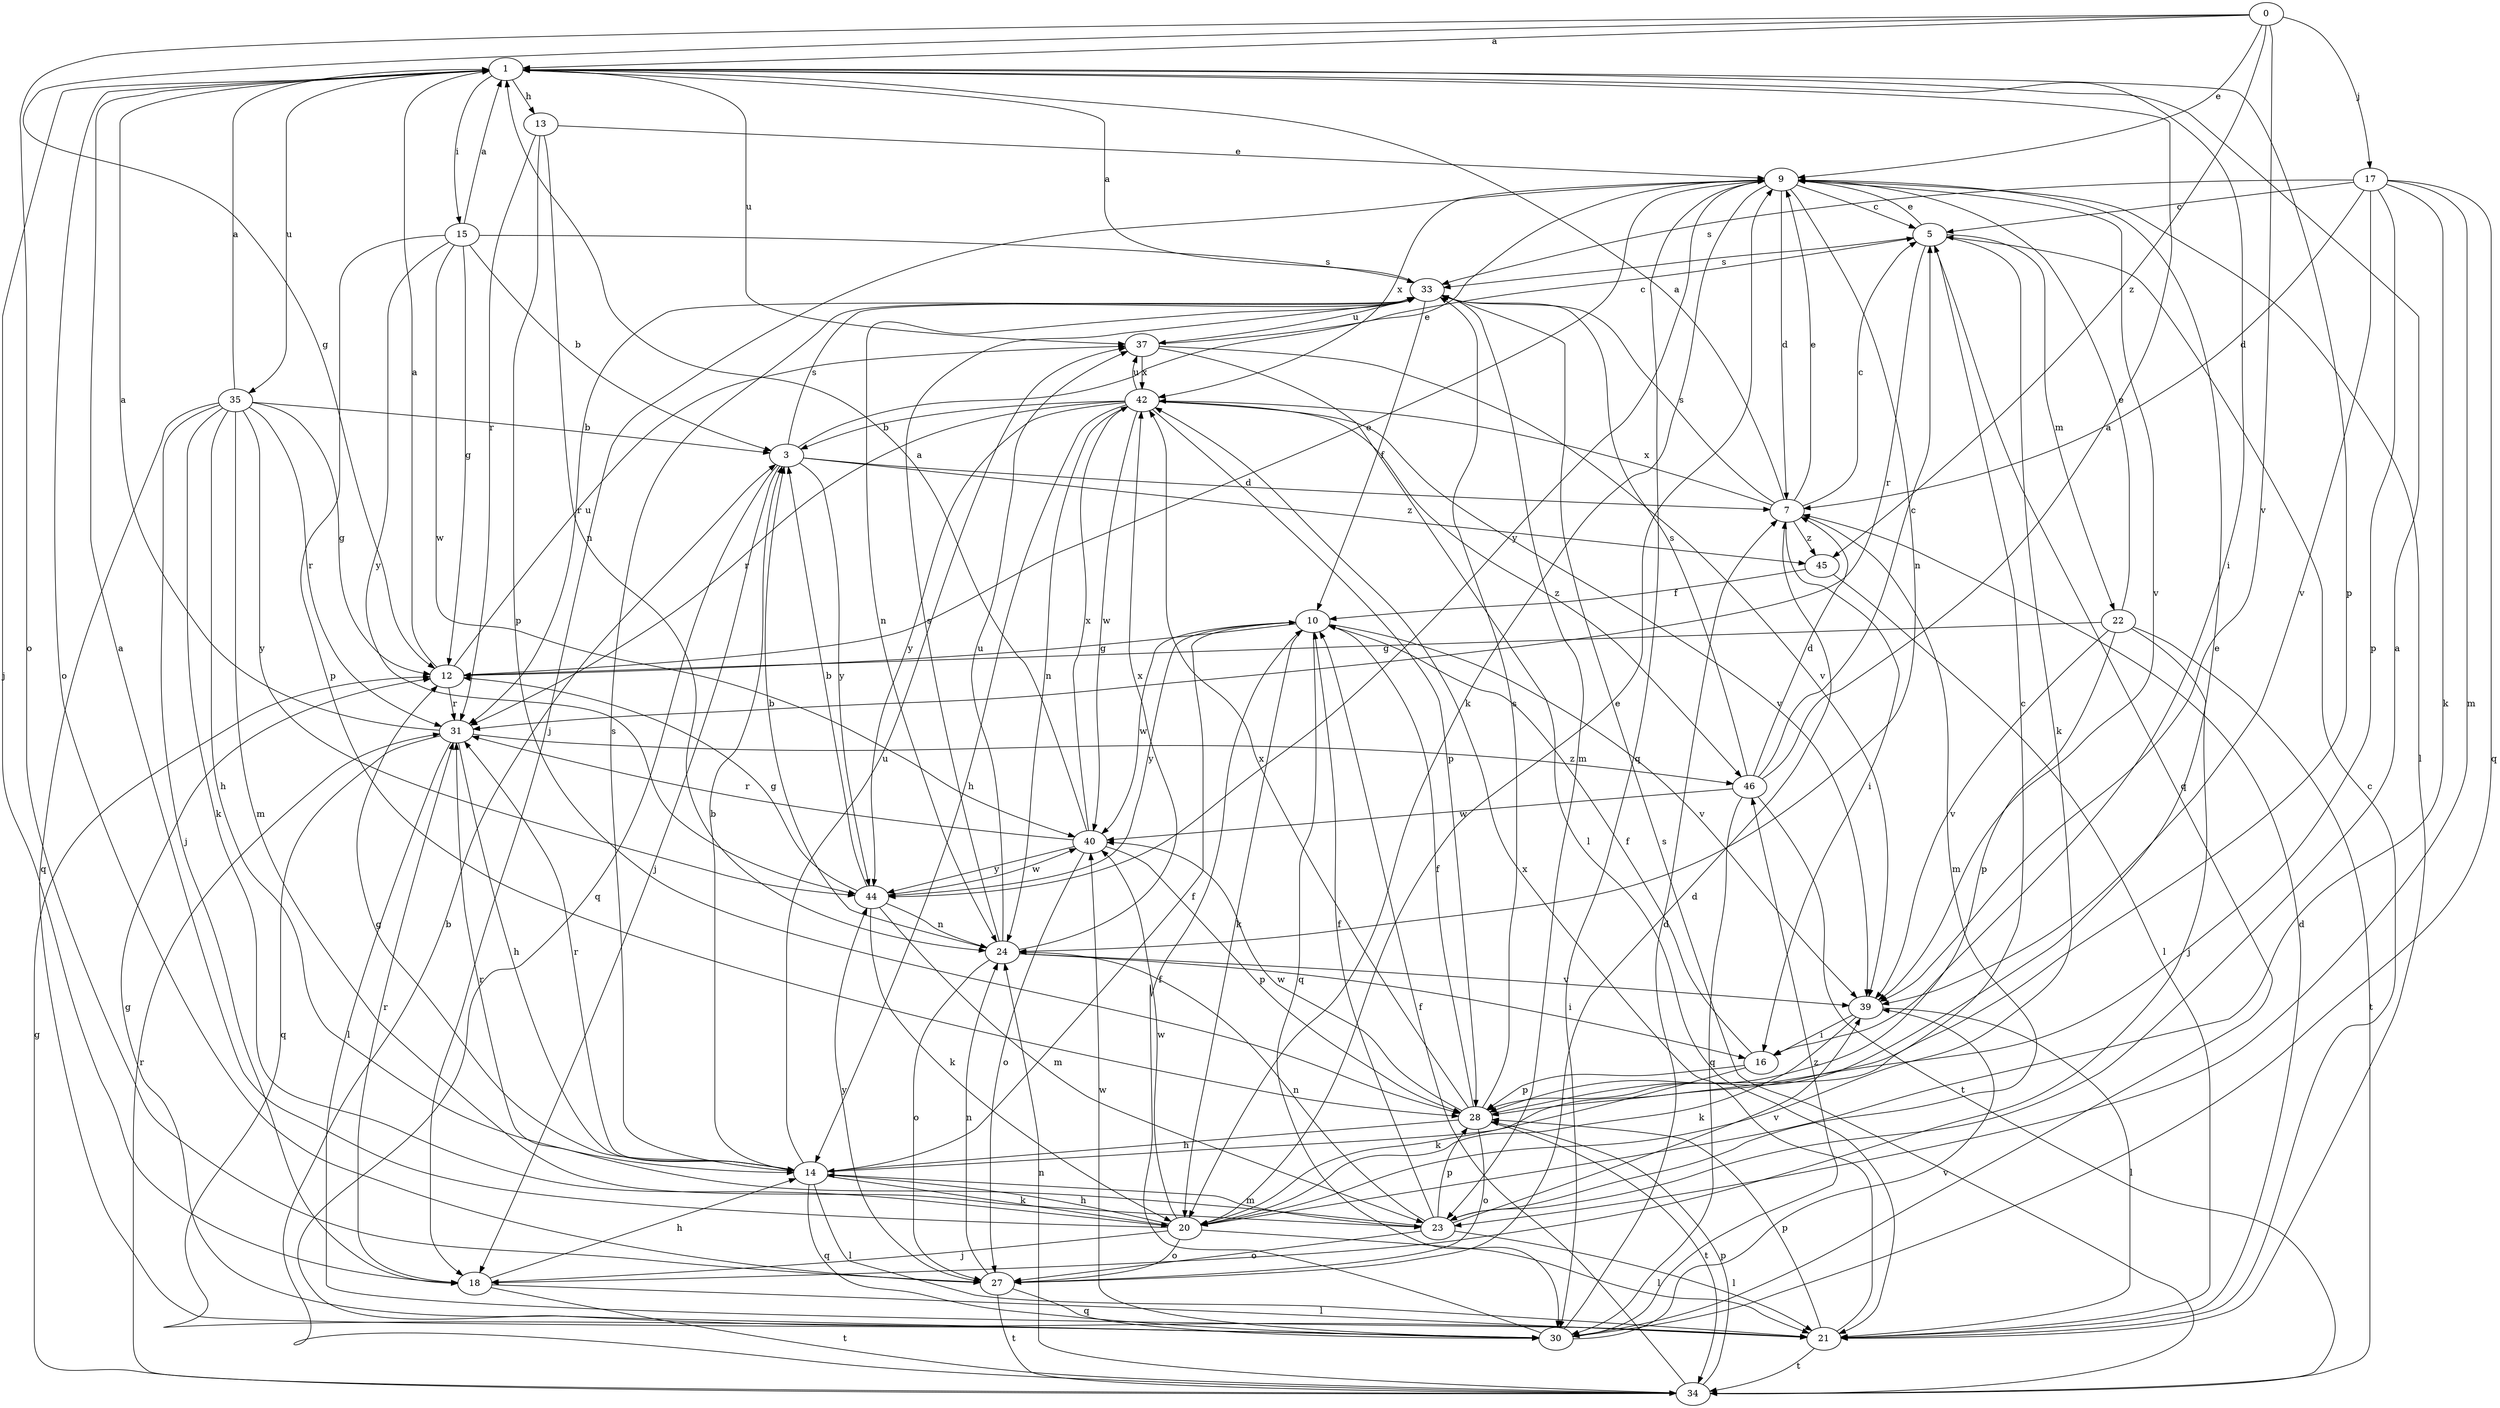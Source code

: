 strict digraph  {
0;
1;
3;
5;
7;
9;
10;
12;
13;
14;
15;
16;
17;
18;
20;
21;
22;
23;
24;
27;
28;
30;
31;
33;
34;
35;
37;
39;
40;
42;
44;
45;
46;
0 -> 1  [label=a];
0 -> 9  [label=e];
0 -> 12  [label=g];
0 -> 17  [label=j];
0 -> 27  [label=o];
0 -> 39  [label=v];
0 -> 45  [label=z];
1 -> 13  [label=h];
1 -> 15  [label=i];
1 -> 16  [label=i];
1 -> 18  [label=j];
1 -> 27  [label=o];
1 -> 28  [label=p];
1 -> 35  [label=u];
1 -> 37  [label=u];
3 -> 7  [label=d];
3 -> 9  [label=e];
3 -> 18  [label=j];
3 -> 30  [label=q];
3 -> 33  [label=s];
3 -> 44  [label=y];
3 -> 45  [label=z];
5 -> 9  [label=e];
5 -> 20  [label=k];
5 -> 22  [label=m];
5 -> 30  [label=q];
5 -> 31  [label=r];
5 -> 33  [label=s];
7 -> 1  [label=a];
7 -> 5  [label=c];
7 -> 9  [label=e];
7 -> 16  [label=i];
7 -> 23  [label=m];
7 -> 33  [label=s];
7 -> 42  [label=x];
7 -> 45  [label=z];
9 -> 5  [label=c];
9 -> 7  [label=d];
9 -> 18  [label=j];
9 -> 20  [label=k];
9 -> 21  [label=l];
9 -> 24  [label=n];
9 -> 30  [label=q];
9 -> 39  [label=v];
9 -> 42  [label=x];
9 -> 44  [label=y];
10 -> 12  [label=g];
10 -> 20  [label=k];
10 -> 30  [label=q];
10 -> 39  [label=v];
10 -> 40  [label=w];
10 -> 44  [label=y];
12 -> 1  [label=a];
12 -> 9  [label=e];
12 -> 31  [label=r];
12 -> 37  [label=u];
13 -> 9  [label=e];
13 -> 24  [label=n];
13 -> 28  [label=p];
13 -> 31  [label=r];
14 -> 3  [label=b];
14 -> 5  [label=c];
14 -> 10  [label=f];
14 -> 12  [label=g];
14 -> 20  [label=k];
14 -> 21  [label=l];
14 -> 23  [label=m];
14 -> 30  [label=q];
14 -> 31  [label=r];
14 -> 33  [label=s];
14 -> 37  [label=u];
15 -> 1  [label=a];
15 -> 3  [label=b];
15 -> 12  [label=g];
15 -> 28  [label=p];
15 -> 33  [label=s];
15 -> 40  [label=w];
15 -> 44  [label=y];
16 -> 10  [label=f];
16 -> 20  [label=k];
16 -> 28  [label=p];
17 -> 5  [label=c];
17 -> 7  [label=d];
17 -> 20  [label=k];
17 -> 23  [label=m];
17 -> 28  [label=p];
17 -> 30  [label=q];
17 -> 33  [label=s];
17 -> 39  [label=v];
18 -> 14  [label=h];
18 -> 21  [label=l];
18 -> 31  [label=r];
18 -> 34  [label=t];
20 -> 1  [label=a];
20 -> 9  [label=e];
20 -> 14  [label=h];
20 -> 18  [label=j];
20 -> 21  [label=l];
20 -> 27  [label=o];
20 -> 40  [label=w];
21 -> 5  [label=c];
21 -> 7  [label=d];
21 -> 12  [label=g];
21 -> 28  [label=p];
21 -> 34  [label=t];
21 -> 42  [label=x];
22 -> 9  [label=e];
22 -> 12  [label=g];
22 -> 18  [label=j];
22 -> 28  [label=p];
22 -> 34  [label=t];
22 -> 39  [label=v];
23 -> 1  [label=a];
23 -> 10  [label=f];
23 -> 21  [label=l];
23 -> 24  [label=n];
23 -> 27  [label=o];
23 -> 28  [label=p];
23 -> 31  [label=r];
23 -> 39  [label=v];
24 -> 3  [label=b];
24 -> 16  [label=i];
24 -> 27  [label=o];
24 -> 33  [label=s];
24 -> 37  [label=u];
24 -> 39  [label=v];
24 -> 42  [label=x];
27 -> 7  [label=d];
27 -> 24  [label=n];
27 -> 30  [label=q];
27 -> 34  [label=t];
27 -> 44  [label=y];
28 -> 9  [label=e];
28 -> 10  [label=f];
28 -> 14  [label=h];
28 -> 27  [label=o];
28 -> 33  [label=s];
28 -> 34  [label=t];
28 -> 40  [label=w];
28 -> 42  [label=x];
30 -> 7  [label=d];
30 -> 10  [label=f];
30 -> 39  [label=v];
30 -> 40  [label=w];
30 -> 46  [label=z];
31 -> 1  [label=a];
31 -> 14  [label=h];
31 -> 21  [label=l];
31 -> 30  [label=q];
31 -> 46  [label=z];
33 -> 1  [label=a];
33 -> 10  [label=f];
33 -> 23  [label=m];
33 -> 24  [label=n];
33 -> 31  [label=r];
33 -> 37  [label=u];
34 -> 3  [label=b];
34 -> 10  [label=f];
34 -> 12  [label=g];
34 -> 24  [label=n];
34 -> 28  [label=p];
34 -> 31  [label=r];
34 -> 33  [label=s];
35 -> 1  [label=a];
35 -> 3  [label=b];
35 -> 12  [label=g];
35 -> 14  [label=h];
35 -> 18  [label=j];
35 -> 20  [label=k];
35 -> 23  [label=m];
35 -> 30  [label=q];
35 -> 31  [label=r];
35 -> 44  [label=y];
37 -> 5  [label=c];
37 -> 21  [label=l];
37 -> 39  [label=v];
37 -> 42  [label=x];
39 -> 16  [label=i];
39 -> 20  [label=k];
39 -> 21  [label=l];
40 -> 1  [label=a];
40 -> 27  [label=o];
40 -> 28  [label=p];
40 -> 31  [label=r];
40 -> 42  [label=x];
40 -> 44  [label=y];
42 -> 3  [label=b];
42 -> 14  [label=h];
42 -> 24  [label=n];
42 -> 28  [label=p];
42 -> 31  [label=r];
42 -> 37  [label=u];
42 -> 39  [label=v];
42 -> 40  [label=w];
42 -> 44  [label=y];
42 -> 46  [label=z];
44 -> 3  [label=b];
44 -> 12  [label=g];
44 -> 20  [label=k];
44 -> 23  [label=m];
44 -> 24  [label=n];
44 -> 40  [label=w];
45 -> 10  [label=f];
45 -> 21  [label=l];
46 -> 1  [label=a];
46 -> 5  [label=c];
46 -> 7  [label=d];
46 -> 30  [label=q];
46 -> 33  [label=s];
46 -> 34  [label=t];
46 -> 40  [label=w];
}
